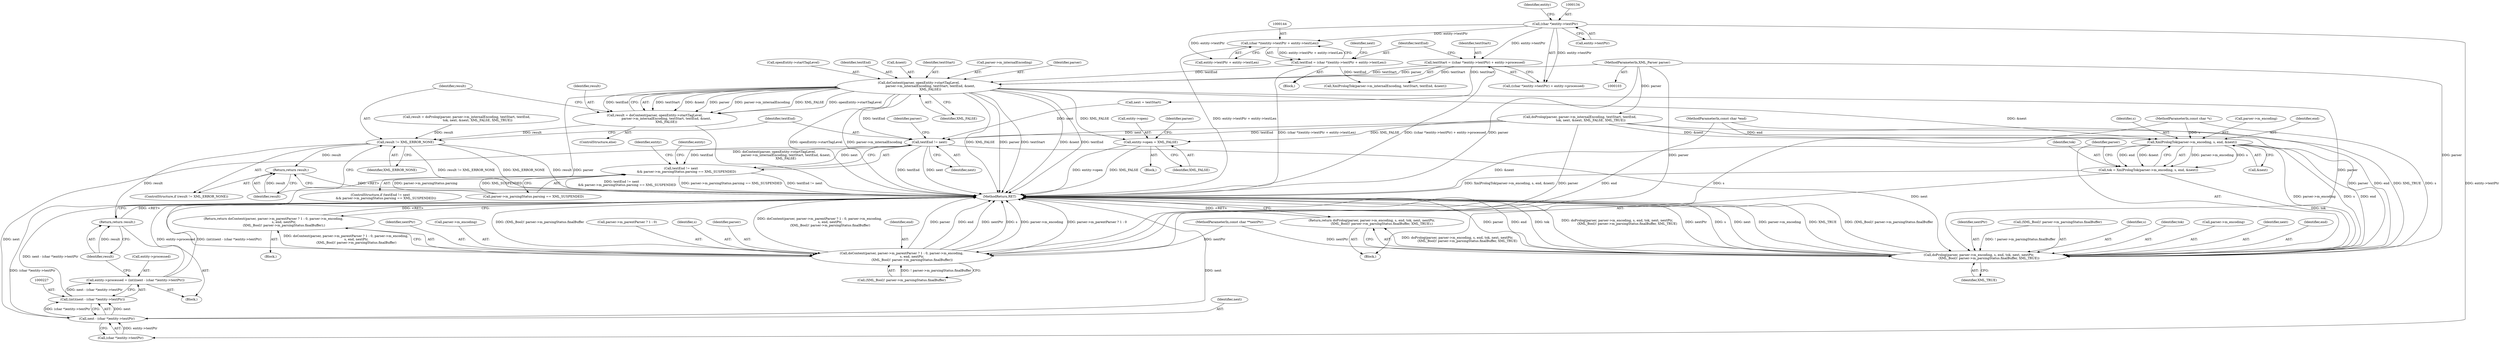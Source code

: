 digraph "0_libexpat_c20b758c332d9a13afbbb276d30db1d183a85d43_1@pointer" {
"1000189" [label="(Call,doContent(parser, openEntity->startTagLevel,\n                       parser->m_internalEncoding, textStart, textEnd, &next,\n                       XML_FALSE))"];
"1000104" [label="(MethodParameterIn,XML_Parser parser)"];
"1000130" [label="(Call,textStart = ((char *)entity->textPtr) + entity->processed)"];
"1000133" [label="(Call,(char *)entity->textPtr)"];
"1000141" [label="(Call,textEnd = (char *)(entity->textPtr + entity->textLen))"];
"1000143" [label="(Call,(char *)(entity->textPtr + entity->textLen))"];
"1000187" [label="(Call,result = doContent(parser, openEntity->startTagLevel,\n                       parser->m_internalEncoding, textStart, textEnd, &next,\n                       XML_FALSE))"];
"1000203" [label="(Call,result != XML_ERROR_NONE)"];
"1000206" [label="(Return,return result;)"];
"1000235" [label="(Return,return result;)"];
"1000211" [label="(Call,textEnd != next)"];
"1000210" [label="(Call,textEnd != next\n           && parser->m_parsingStatus.parsing == XML_SUSPENDED)"];
"1000228" [label="(Call,next - (char *)entity->textPtr)"];
"1000226" [label="(Call,(int)(next - (char *)entity->textPtr))"];
"1000222" [label="(Call,entity->processed = (int)(next - (char *)entity->textPtr))"];
"1000285" [label="(Call,doProlog(parser, parser->m_encoding, s, end, tok, next, nextPtr,\n                    (XML_Bool)! parser->m_parsingStatus.finalBuffer, XML_TRUE))"];
"1000284" [label="(Return,return doProlog(parser, parser->m_encoding, s, end, tok, next, nextPtr,\n                    (XML_Bool)! parser->m_parsingStatus.finalBuffer, XML_TRUE);)"];
"1000239" [label="(Call,entity->open = XML_FALSE)"];
"1000276" [label="(Call,XmlPrologTok(parser->m_encoding, s, end, &next))"];
"1000274" [label="(Call,tok = XmlPrologTok(parser->m_encoding, s, end, &next))"];
"1000312" [label="(Call,doContent(parser, parser->m_parentParser ? 1 : 0, parser->m_encoding,\n                     s, end, nextPtr,\n                     (XML_Bool)! parser->m_parsingStatus.finalBuffer))"];
"1000311" [label="(Return,return doContent(parser, parser->m_parentParser ? 1 : 0, parser->m_encoding,\n                     s, end, nextPtr,\n                     (XML_Bool)! parser->m_parsingStatus.finalBuffer);)"];
"1000325" [label="(Identifier,nextPtr)"];
"1000221" [label="(Block,)"];
"1000239" [label="(Call,entity->open = XML_FALSE)"];
"1000303" [label="(Identifier,XML_TRUE)"];
"1000133" [label="(Call,(char *)entity->textPtr)"];
"1000230" [label="(Call,(char *)entity->textPtr)"];
"1000275" [label="(Identifier,tok)"];
"1000235" [label="(Return,return result;)"];
"1000209" [label="(ControlStructure,if (textEnd != next\n           && parser->m_parsingStatus.parsing == XML_SUSPENDED))"];
"1000320" [label="(Call,parser->m_encoding)"];
"1000194" [label="(Call,parser->m_internalEncoding)"];
"1000173" [label="(Call,doProlog(parser, parser->m_internalEncoding, textStart, textEnd,\n                      tok, next, &next, XML_FALSE, XML_TRUE))"];
"1000277" [label="(Call,parser->m_encoding)"];
"1000108" [label="(Block,)"];
"1000139" [label="(Identifier,entity)"];
"1000190" [label="(Identifier,parser)"];
"1000223" [label="(Call,entity->processed)"];
"1000294" [label="(Identifier,nextPtr)"];
"1000284" [label="(Return,return doProlog(parser, parser->m_encoding, s, end, tok, next, nextPtr,\n                    (XML_Bool)! parser->m_parsingStatus.finalBuffer, XML_TRUE);)"];
"1000217" [label="(Identifier,parser)"];
"1000285" [label="(Call,doProlog(parser, parser->m_encoding, s, end, tok, next, nextPtr,\n                    (XML_Bool)! parser->m_parsingStatus.finalBuffer, XML_TRUE))"];
"1000104" [label="(MethodParameterIn,XML_Parser parser)"];
"1000204" [label="(Identifier,result)"];
"1000212" [label="(Identifier,textEnd)"];
"1000191" [label="(Call,openEntity->startTagLevel)"];
"1000295" [label="(Call,(XML_Bool)! parser->m_parsingStatus.finalBuffer)"];
"1000281" [label="(Identifier,end)"];
"1000282" [label="(Call,&next)"];
"1000334" [label="(MethodReturn,RET)"];
"1000203" [label="(Call,result != XML_ERROR_NONE)"];
"1000205" [label="(Identifier,XML_ERROR_NONE)"];
"1000236" [label="(Identifier,result)"];
"1000141" [label="(Call,textEnd = (char *)(entity->textPtr + entity->textLen))"];
"1000202" [label="(ControlStructure,if (result != XML_ERROR_NONE))"];
"1000153" [label="(Identifier,next)"];
"1000171" [label="(Call,result = doProlog(parser, parser->m_internalEncoding, textStart, textEnd,\n                      tok, next, &next, XML_FALSE, XML_TRUE))"];
"1000210" [label="(Call,textEnd != next\n           && parser->m_parsingStatus.parsing == XML_SUSPENDED)"];
"1000130" [label="(Call,textStart = ((char *)entity->textPtr) + entity->processed)"];
"1000201" [label="(Identifier,XML_FALSE)"];
"1000143" [label="(Call,(char *)(entity->textPtr + entity->textLen))"];
"1000214" [label="(Call,parser->m_parsingStatus.parsing == XML_SUSPENDED)"];
"1000228" [label="(Call,next - (char *)entity->textPtr)"];
"1000312" [label="(Call,doContent(parser, parser->m_parentParser ? 1 : 0, parser->m_encoding,\n                     s, end, nextPtr,\n                     (XML_Bool)! parser->m_parsingStatus.finalBuffer))"];
"1000290" [label="(Identifier,s)"];
"1000229" [label="(Identifier,next)"];
"1000240" [label="(Call,entity->open)"];
"1000243" [label="(Identifier,XML_FALSE)"];
"1000246" [label="(Identifier,parser)"];
"1000311" [label="(Return,return doContent(parser, parser->m_parentParser ? 1 : 0, parser->m_encoding,\n                     s, end, nextPtr,\n                     (XML_Bool)! parser->m_parsingStatus.finalBuffer);)"];
"1000314" [label="(Call,parser->m_parentParser ? 1 : 0)"];
"1000326" [label="(Call,(XML_Bool)! parser->m_parsingStatus.finalBuffer)"];
"1000189" [label="(Call,doContent(parser, openEntity->startTagLevel,\n                       parser->m_internalEncoding, textStart, textEnd, &next,\n                       XML_FALSE))"];
"1000142" [label="(Identifier,textEnd)"];
"1000305" [label="(Block,)"];
"1000198" [label="(Identifier,textEnd)"];
"1000163" [label="(Call,XmlPrologTok(parser->m_internalEncoding, textStart, textEnd, &next))"];
"1000152" [label="(Call,next = textStart)"];
"1000238" [label="(Block,)"];
"1000280" [label="(Identifier,s)"];
"1000267" [label="(Block,)"];
"1000323" [label="(Identifier,s)"];
"1000206" [label="(Return,return result;)"];
"1000211" [label="(Call,textEnd != next)"];
"1000106" [label="(MethodParameterIn,const char *end)"];
"1000241" [label="(Identifier,entity)"];
"1000186" [label="(ControlStructure,else)"];
"1000292" [label="(Identifier,tok)"];
"1000286" [label="(Identifier,parser)"];
"1000213" [label="(Identifier,next)"];
"1000224" [label="(Identifier,entity)"];
"1000226" [label="(Call,(int)(next - (char *)entity->textPtr))"];
"1000274" [label="(Call,tok = XmlPrologTok(parser->m_encoding, s, end, &next))"];
"1000107" [label="(MethodParameterIn,const char **nextPtr)"];
"1000145" [label="(Call,entity->textPtr + entity->textLen)"];
"1000132" [label="(Call,((char *)entity->textPtr) + entity->processed)"];
"1000199" [label="(Call,&next)"];
"1000188" [label="(Identifier,result)"];
"1000187" [label="(Call,result = doContent(parser, openEntity->startTagLevel,\n                       parser->m_internalEncoding, textStart, textEnd, &next,\n                       XML_FALSE))"];
"1000276" [label="(Call,XmlPrologTok(parser->m_encoding, s, end, &next))"];
"1000131" [label="(Identifier,textStart)"];
"1000287" [label="(Call,parser->m_encoding)"];
"1000313" [label="(Identifier,parser)"];
"1000207" [label="(Identifier,result)"];
"1000293" [label="(Identifier,next)"];
"1000291" [label="(Identifier,end)"];
"1000197" [label="(Identifier,textStart)"];
"1000222" [label="(Call,entity->processed = (int)(next - (char *)entity->textPtr))"];
"1000135" [label="(Call,entity->textPtr)"];
"1000105" [label="(MethodParameterIn,const char *s)"];
"1000324" [label="(Identifier,end)"];
"1000189" -> "1000187"  [label="AST: "];
"1000189" -> "1000201"  [label="CFG: "];
"1000190" -> "1000189"  [label="AST: "];
"1000191" -> "1000189"  [label="AST: "];
"1000194" -> "1000189"  [label="AST: "];
"1000197" -> "1000189"  [label="AST: "];
"1000198" -> "1000189"  [label="AST: "];
"1000199" -> "1000189"  [label="AST: "];
"1000201" -> "1000189"  [label="AST: "];
"1000187" -> "1000189"  [label="CFG: "];
"1000189" -> "1000334"  [label="DDG: parser->m_internalEncoding"];
"1000189" -> "1000334"  [label="DDG: XML_FALSE"];
"1000189" -> "1000334"  [label="DDG: parser"];
"1000189" -> "1000334"  [label="DDG: openEntity->startTagLevel"];
"1000189" -> "1000334"  [label="DDG: textStart"];
"1000189" -> "1000334"  [label="DDG: &next"];
"1000189" -> "1000334"  [label="DDG: textEnd"];
"1000189" -> "1000187"  [label="DDG: textStart"];
"1000189" -> "1000187"  [label="DDG: &next"];
"1000189" -> "1000187"  [label="DDG: parser"];
"1000189" -> "1000187"  [label="DDG: parser->m_internalEncoding"];
"1000189" -> "1000187"  [label="DDG: XML_FALSE"];
"1000189" -> "1000187"  [label="DDG: openEntity->startTagLevel"];
"1000189" -> "1000187"  [label="DDG: textEnd"];
"1000104" -> "1000189"  [label="DDG: parser"];
"1000130" -> "1000189"  [label="DDG: textStart"];
"1000141" -> "1000189"  [label="DDG: textEnd"];
"1000189" -> "1000211"  [label="DDG: textEnd"];
"1000189" -> "1000239"  [label="DDG: XML_FALSE"];
"1000189" -> "1000276"  [label="DDG: &next"];
"1000189" -> "1000285"  [label="DDG: parser"];
"1000189" -> "1000312"  [label="DDG: parser"];
"1000104" -> "1000103"  [label="AST: "];
"1000104" -> "1000334"  [label="DDG: parser"];
"1000104" -> "1000173"  [label="DDG: parser"];
"1000104" -> "1000285"  [label="DDG: parser"];
"1000104" -> "1000312"  [label="DDG: parser"];
"1000130" -> "1000108"  [label="AST: "];
"1000130" -> "1000132"  [label="CFG: "];
"1000131" -> "1000130"  [label="AST: "];
"1000132" -> "1000130"  [label="AST: "];
"1000142" -> "1000130"  [label="CFG: "];
"1000130" -> "1000334"  [label="DDG: ((char *)entity->textPtr) + entity->processed"];
"1000133" -> "1000130"  [label="DDG: entity->textPtr"];
"1000130" -> "1000152"  [label="DDG: textStart"];
"1000130" -> "1000163"  [label="DDG: textStart"];
"1000133" -> "1000132"  [label="AST: "];
"1000133" -> "1000135"  [label="CFG: "];
"1000134" -> "1000133"  [label="AST: "];
"1000135" -> "1000133"  [label="AST: "];
"1000139" -> "1000133"  [label="CFG: "];
"1000133" -> "1000132"  [label="DDG: entity->textPtr"];
"1000133" -> "1000143"  [label="DDG: entity->textPtr"];
"1000133" -> "1000145"  [label="DDG: entity->textPtr"];
"1000133" -> "1000230"  [label="DDG: entity->textPtr"];
"1000141" -> "1000108"  [label="AST: "];
"1000141" -> "1000143"  [label="CFG: "];
"1000142" -> "1000141"  [label="AST: "];
"1000143" -> "1000141"  [label="AST: "];
"1000153" -> "1000141"  [label="CFG: "];
"1000141" -> "1000334"  [label="DDG: (char *)(entity->textPtr + entity->textLen)"];
"1000143" -> "1000141"  [label="DDG: entity->textPtr + entity->textLen"];
"1000141" -> "1000163"  [label="DDG: textEnd"];
"1000143" -> "1000145"  [label="CFG: "];
"1000144" -> "1000143"  [label="AST: "];
"1000145" -> "1000143"  [label="AST: "];
"1000143" -> "1000334"  [label="DDG: entity->textPtr + entity->textLen"];
"1000187" -> "1000186"  [label="AST: "];
"1000188" -> "1000187"  [label="AST: "];
"1000204" -> "1000187"  [label="CFG: "];
"1000187" -> "1000334"  [label="DDG: doContent(parser, openEntity->startTagLevel,\n                       parser->m_internalEncoding, textStart, textEnd, &next,\n                       XML_FALSE)"];
"1000187" -> "1000203"  [label="DDG: result"];
"1000203" -> "1000202"  [label="AST: "];
"1000203" -> "1000205"  [label="CFG: "];
"1000204" -> "1000203"  [label="AST: "];
"1000205" -> "1000203"  [label="AST: "];
"1000207" -> "1000203"  [label="CFG: "];
"1000212" -> "1000203"  [label="CFG: "];
"1000203" -> "1000334"  [label="DDG: result != XML_ERROR_NONE"];
"1000203" -> "1000334"  [label="DDG: XML_ERROR_NONE"];
"1000203" -> "1000334"  [label="DDG: result"];
"1000171" -> "1000203"  [label="DDG: result"];
"1000203" -> "1000206"  [label="DDG: result"];
"1000203" -> "1000235"  [label="DDG: result"];
"1000206" -> "1000202"  [label="AST: "];
"1000206" -> "1000207"  [label="CFG: "];
"1000207" -> "1000206"  [label="AST: "];
"1000334" -> "1000206"  [label="CFG: "];
"1000206" -> "1000334"  [label="DDG: <RET>"];
"1000207" -> "1000206"  [label="DDG: result"];
"1000235" -> "1000221"  [label="AST: "];
"1000235" -> "1000236"  [label="CFG: "];
"1000236" -> "1000235"  [label="AST: "];
"1000334" -> "1000235"  [label="CFG: "];
"1000235" -> "1000334"  [label="DDG: <RET>"];
"1000236" -> "1000235"  [label="DDG: result"];
"1000211" -> "1000210"  [label="AST: "];
"1000211" -> "1000213"  [label="CFG: "];
"1000212" -> "1000211"  [label="AST: "];
"1000213" -> "1000211"  [label="AST: "];
"1000217" -> "1000211"  [label="CFG: "];
"1000210" -> "1000211"  [label="CFG: "];
"1000211" -> "1000334"  [label="DDG: textEnd"];
"1000211" -> "1000334"  [label="DDG: next"];
"1000211" -> "1000210"  [label="DDG: textEnd"];
"1000211" -> "1000210"  [label="DDG: next"];
"1000173" -> "1000211"  [label="DDG: textEnd"];
"1000173" -> "1000211"  [label="DDG: next"];
"1000152" -> "1000211"  [label="DDG: next"];
"1000211" -> "1000228"  [label="DDG: next"];
"1000211" -> "1000285"  [label="DDG: next"];
"1000210" -> "1000209"  [label="AST: "];
"1000210" -> "1000214"  [label="CFG: "];
"1000214" -> "1000210"  [label="AST: "];
"1000224" -> "1000210"  [label="CFG: "];
"1000241" -> "1000210"  [label="CFG: "];
"1000210" -> "1000334"  [label="DDG: textEnd != next\n           && parser->m_parsingStatus.parsing == XML_SUSPENDED"];
"1000210" -> "1000334"  [label="DDG: parser->m_parsingStatus.parsing == XML_SUSPENDED"];
"1000210" -> "1000334"  [label="DDG: textEnd != next"];
"1000214" -> "1000210"  [label="DDG: parser->m_parsingStatus.parsing"];
"1000214" -> "1000210"  [label="DDG: XML_SUSPENDED"];
"1000228" -> "1000226"  [label="AST: "];
"1000228" -> "1000230"  [label="CFG: "];
"1000229" -> "1000228"  [label="AST: "];
"1000230" -> "1000228"  [label="AST: "];
"1000226" -> "1000228"  [label="CFG: "];
"1000228" -> "1000334"  [label="DDG: next"];
"1000228" -> "1000334"  [label="DDG: (char *)entity->textPtr"];
"1000228" -> "1000226"  [label="DDG: next"];
"1000228" -> "1000226"  [label="DDG: (char *)entity->textPtr"];
"1000230" -> "1000228"  [label="DDG: entity->textPtr"];
"1000226" -> "1000222"  [label="AST: "];
"1000227" -> "1000226"  [label="AST: "];
"1000222" -> "1000226"  [label="CFG: "];
"1000226" -> "1000334"  [label="DDG: next - (char *)entity->textPtr"];
"1000226" -> "1000222"  [label="DDG: next - (char *)entity->textPtr"];
"1000222" -> "1000221"  [label="AST: "];
"1000223" -> "1000222"  [label="AST: "];
"1000236" -> "1000222"  [label="CFG: "];
"1000222" -> "1000334"  [label="DDG: entity->processed"];
"1000222" -> "1000334"  [label="DDG: (int)(next - (char *)entity->textPtr)"];
"1000285" -> "1000284"  [label="AST: "];
"1000285" -> "1000303"  [label="CFG: "];
"1000286" -> "1000285"  [label="AST: "];
"1000287" -> "1000285"  [label="AST: "];
"1000290" -> "1000285"  [label="AST: "];
"1000291" -> "1000285"  [label="AST: "];
"1000292" -> "1000285"  [label="AST: "];
"1000293" -> "1000285"  [label="AST: "];
"1000294" -> "1000285"  [label="AST: "];
"1000295" -> "1000285"  [label="AST: "];
"1000303" -> "1000285"  [label="AST: "];
"1000284" -> "1000285"  [label="CFG: "];
"1000285" -> "1000334"  [label="DDG: parser"];
"1000285" -> "1000334"  [label="DDG: end"];
"1000285" -> "1000334"  [label="DDG: tok"];
"1000285" -> "1000334"  [label="DDG: doProlog(parser, parser->m_encoding, s, end, tok, next, nextPtr,\n                    (XML_Bool)! parser->m_parsingStatus.finalBuffer, XML_TRUE)"];
"1000285" -> "1000334"  [label="DDG: nextPtr"];
"1000285" -> "1000334"  [label="DDG: s"];
"1000285" -> "1000334"  [label="DDG: next"];
"1000285" -> "1000334"  [label="DDG: parser->m_encoding"];
"1000285" -> "1000334"  [label="DDG: XML_TRUE"];
"1000285" -> "1000334"  [label="DDG: (XML_Bool)! parser->m_parsingStatus.finalBuffer"];
"1000285" -> "1000284"  [label="DDG: doProlog(parser, parser->m_encoding, s, end, tok, next, nextPtr,\n                    (XML_Bool)! parser->m_parsingStatus.finalBuffer, XML_TRUE)"];
"1000173" -> "1000285"  [label="DDG: parser"];
"1000173" -> "1000285"  [label="DDG: XML_TRUE"];
"1000276" -> "1000285"  [label="DDG: parser->m_encoding"];
"1000276" -> "1000285"  [label="DDG: s"];
"1000276" -> "1000285"  [label="DDG: end"];
"1000105" -> "1000285"  [label="DDG: s"];
"1000106" -> "1000285"  [label="DDG: end"];
"1000274" -> "1000285"  [label="DDG: tok"];
"1000107" -> "1000285"  [label="DDG: nextPtr"];
"1000295" -> "1000285"  [label="DDG: ! parser->m_parsingStatus.finalBuffer"];
"1000284" -> "1000267"  [label="AST: "];
"1000334" -> "1000284"  [label="CFG: "];
"1000284" -> "1000334"  [label="DDG: <RET>"];
"1000239" -> "1000238"  [label="AST: "];
"1000239" -> "1000243"  [label="CFG: "];
"1000240" -> "1000239"  [label="AST: "];
"1000243" -> "1000239"  [label="AST: "];
"1000246" -> "1000239"  [label="CFG: "];
"1000239" -> "1000334"  [label="DDG: entity->open"];
"1000239" -> "1000334"  [label="DDG: XML_FALSE"];
"1000173" -> "1000239"  [label="DDG: XML_FALSE"];
"1000276" -> "1000274"  [label="AST: "];
"1000276" -> "1000282"  [label="CFG: "];
"1000277" -> "1000276"  [label="AST: "];
"1000280" -> "1000276"  [label="AST: "];
"1000281" -> "1000276"  [label="AST: "];
"1000282" -> "1000276"  [label="AST: "];
"1000274" -> "1000276"  [label="CFG: "];
"1000276" -> "1000334"  [label="DDG: &next"];
"1000276" -> "1000274"  [label="DDG: parser->m_encoding"];
"1000276" -> "1000274"  [label="DDG: s"];
"1000276" -> "1000274"  [label="DDG: end"];
"1000276" -> "1000274"  [label="DDG: &next"];
"1000105" -> "1000276"  [label="DDG: s"];
"1000106" -> "1000276"  [label="DDG: end"];
"1000173" -> "1000276"  [label="DDG: &next"];
"1000274" -> "1000267"  [label="AST: "];
"1000275" -> "1000274"  [label="AST: "];
"1000286" -> "1000274"  [label="CFG: "];
"1000274" -> "1000334"  [label="DDG: XmlPrologTok(parser->m_encoding, s, end, &next)"];
"1000312" -> "1000311"  [label="AST: "];
"1000312" -> "1000326"  [label="CFG: "];
"1000313" -> "1000312"  [label="AST: "];
"1000314" -> "1000312"  [label="AST: "];
"1000320" -> "1000312"  [label="AST: "];
"1000323" -> "1000312"  [label="AST: "];
"1000324" -> "1000312"  [label="AST: "];
"1000325" -> "1000312"  [label="AST: "];
"1000326" -> "1000312"  [label="AST: "];
"1000311" -> "1000312"  [label="CFG: "];
"1000312" -> "1000334"  [label="DDG: (XML_Bool)! parser->m_parsingStatus.finalBuffer"];
"1000312" -> "1000334"  [label="DDG: doContent(parser, parser->m_parentParser ? 1 : 0, parser->m_encoding,\n                     s, end, nextPtr,\n                     (XML_Bool)! parser->m_parsingStatus.finalBuffer)"];
"1000312" -> "1000334"  [label="DDG: parser"];
"1000312" -> "1000334"  [label="DDG: end"];
"1000312" -> "1000334"  [label="DDG: nextPtr"];
"1000312" -> "1000334"  [label="DDG: s"];
"1000312" -> "1000334"  [label="DDG: parser->m_encoding"];
"1000312" -> "1000334"  [label="DDG: parser->m_parentParser ? 1 : 0"];
"1000312" -> "1000311"  [label="DDG: doContent(parser, parser->m_parentParser ? 1 : 0, parser->m_encoding,\n                     s, end, nextPtr,\n                     (XML_Bool)! parser->m_parsingStatus.finalBuffer)"];
"1000173" -> "1000312"  [label="DDG: parser"];
"1000105" -> "1000312"  [label="DDG: s"];
"1000106" -> "1000312"  [label="DDG: end"];
"1000107" -> "1000312"  [label="DDG: nextPtr"];
"1000326" -> "1000312"  [label="DDG: ! parser->m_parsingStatus.finalBuffer"];
"1000311" -> "1000305"  [label="AST: "];
"1000334" -> "1000311"  [label="CFG: "];
"1000311" -> "1000334"  [label="DDG: <RET>"];
}
